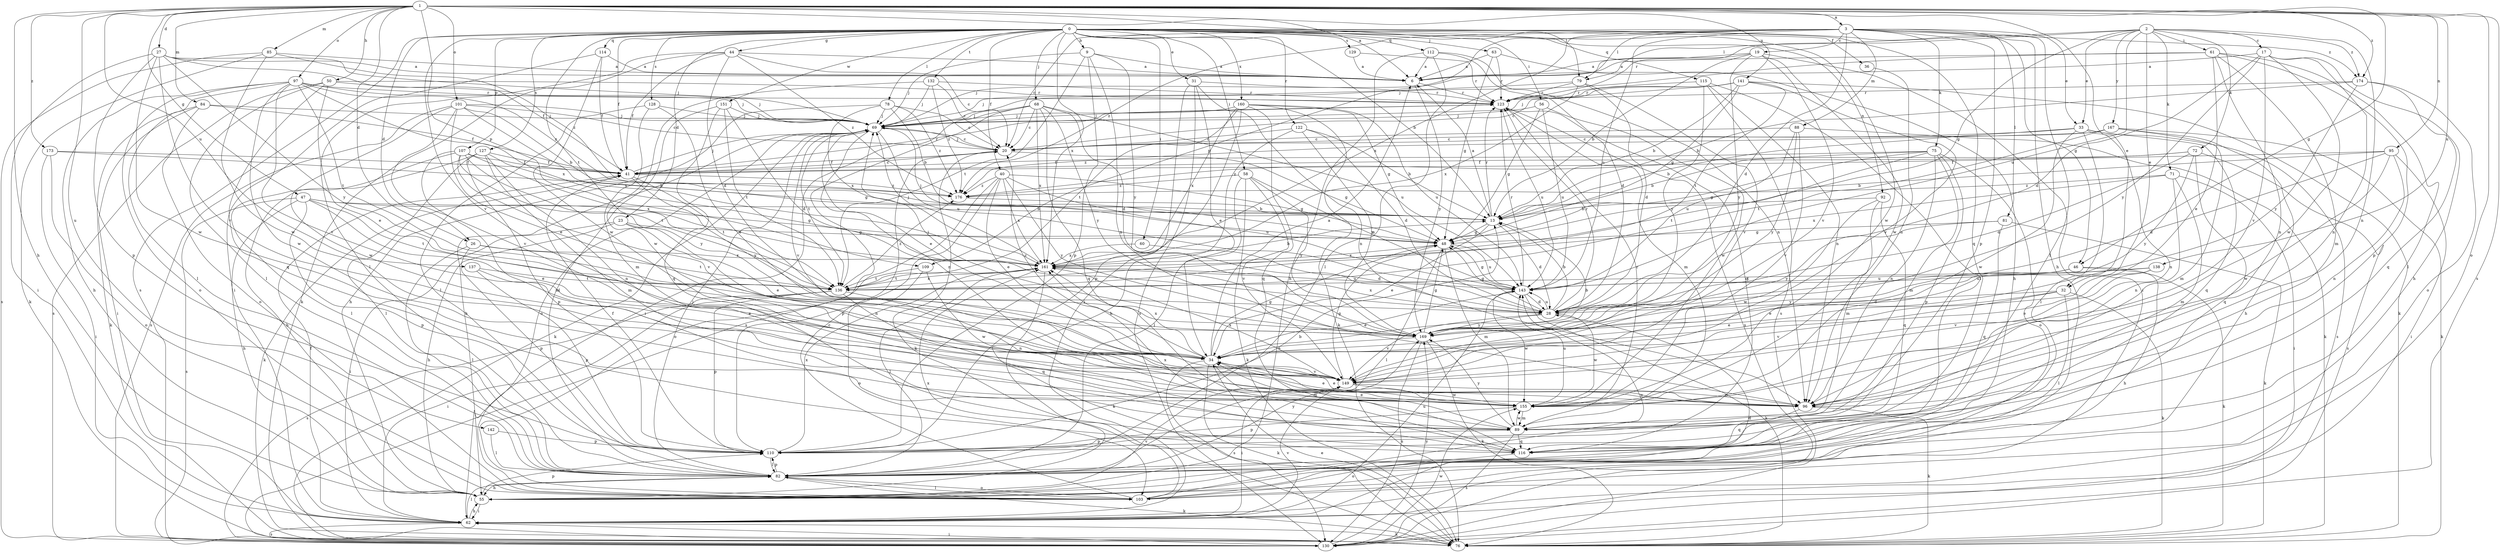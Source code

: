 strict digraph  {
0;
1;
2;
3;
6;
9;
13;
17;
19;
20;
23;
26;
27;
28;
31;
32;
33;
34;
36;
40;
41;
44;
46;
47;
48;
50;
55;
56;
58;
60;
61;
62;
63;
68;
69;
71;
72;
75;
76;
78;
79;
81;
82;
84;
85;
88;
89;
92;
95;
96;
97;
101;
103;
107;
109;
110;
112;
114;
115;
116;
122;
123;
127;
128;
129;
130;
132;
136;
137;
138;
141;
142;
143;
149;
151;
155;
160;
161;
167;
169;
173;
174;
176;
0 -> 9  [label=b];
0 -> 13  [label=b];
0 -> 23  [label=d];
0 -> 26  [label=d];
0 -> 31  [label=e];
0 -> 36  [label=f];
0 -> 40  [label=f];
0 -> 41  [label=f];
0 -> 44  [label=g];
0 -> 46  [label=g];
0 -> 56  [label=i];
0 -> 58  [label=i];
0 -> 60  [label=i];
0 -> 63  [label=j];
0 -> 68  [label=j];
0 -> 78  [label=l];
0 -> 92  [label=n];
0 -> 107  [label=p];
0 -> 112  [label=q];
0 -> 114  [label=q];
0 -> 115  [label=q];
0 -> 116  [label=q];
0 -> 122  [label=r];
0 -> 127  [label=s];
0 -> 128  [label=s];
0 -> 129  [label=s];
0 -> 130  [label=s];
0 -> 132  [label=t];
0 -> 136  [label=t];
0 -> 149  [label=v];
0 -> 151  [label=w];
0 -> 155  [label=w];
0 -> 160  [label=x];
0 -> 161  [label=x];
1 -> 3  [label=a];
1 -> 6  [label=a];
1 -> 26  [label=d];
1 -> 27  [label=d];
1 -> 32  [label=e];
1 -> 46  [label=g];
1 -> 47  [label=g];
1 -> 50  [label=h];
1 -> 55  [label=h];
1 -> 79  [label=l];
1 -> 84  [label=m];
1 -> 85  [label=m];
1 -> 95  [label=n];
1 -> 97  [label=o];
1 -> 101  [label=o];
1 -> 103  [label=o];
1 -> 109  [label=p];
1 -> 130  [label=s];
1 -> 137  [label=u];
1 -> 138  [label=u];
1 -> 141  [label=u];
1 -> 142  [label=u];
1 -> 173  [label=z];
1 -> 174  [label=z];
2 -> 17  [label=c];
2 -> 32  [label=e];
2 -> 33  [label=e];
2 -> 48  [label=g];
2 -> 61  [label=i];
2 -> 71  [label=k];
2 -> 72  [label=k];
2 -> 79  [label=l];
2 -> 96  [label=n];
2 -> 123  [label=r];
2 -> 143  [label=u];
2 -> 167  [label=y];
2 -> 174  [label=z];
3 -> 19  [label=c];
3 -> 20  [label=c];
3 -> 28  [label=d];
3 -> 33  [label=e];
3 -> 55  [label=h];
3 -> 75  [label=k];
3 -> 79  [label=l];
3 -> 81  [label=l];
3 -> 82  [label=l];
3 -> 88  [label=m];
3 -> 109  [label=p];
3 -> 110  [label=p];
3 -> 143  [label=u];
3 -> 161  [label=x];
3 -> 174  [label=z];
3 -> 176  [label=z];
6 -> 123  [label=r];
6 -> 169  [label=y];
9 -> 6  [label=a];
9 -> 69  [label=j];
9 -> 96  [label=n];
9 -> 110  [label=p];
9 -> 136  [label=t];
9 -> 169  [label=y];
13 -> 6  [label=a];
13 -> 28  [label=d];
13 -> 34  [label=e];
13 -> 48  [label=g];
13 -> 123  [label=r];
17 -> 6  [label=a];
17 -> 28  [label=d];
17 -> 55  [label=h];
17 -> 96  [label=n];
17 -> 149  [label=v];
17 -> 155  [label=w];
17 -> 169  [label=y];
19 -> 6  [label=a];
19 -> 13  [label=b];
19 -> 62  [label=i];
19 -> 69  [label=j];
19 -> 149  [label=v];
19 -> 155  [label=w];
19 -> 169  [label=y];
20 -> 41  [label=f];
20 -> 48  [label=g];
20 -> 69  [label=j];
20 -> 76  [label=k];
23 -> 34  [label=e];
23 -> 48  [label=g];
23 -> 55  [label=h];
23 -> 62  [label=i];
23 -> 96  [label=n];
26 -> 82  [label=l];
26 -> 110  [label=p];
26 -> 136  [label=t];
26 -> 161  [label=x];
27 -> 6  [label=a];
27 -> 41  [label=f];
27 -> 62  [label=i];
27 -> 69  [label=j];
27 -> 110  [label=p];
27 -> 149  [label=v];
27 -> 155  [label=w];
27 -> 169  [label=y];
28 -> 13  [label=b];
28 -> 48  [label=g];
28 -> 123  [label=r];
28 -> 143  [label=u];
28 -> 149  [label=v];
28 -> 155  [label=w];
28 -> 161  [label=x];
28 -> 169  [label=y];
31 -> 34  [label=e];
31 -> 62  [label=i];
31 -> 96  [label=n];
31 -> 123  [label=r];
31 -> 130  [label=s];
32 -> 28  [label=d];
32 -> 34  [label=e];
32 -> 76  [label=k];
32 -> 82  [label=l];
32 -> 149  [label=v];
33 -> 13  [label=b];
33 -> 20  [label=c];
33 -> 82  [label=l];
33 -> 96  [label=n];
33 -> 116  [label=q];
33 -> 130  [label=s];
33 -> 155  [label=w];
34 -> 6  [label=a];
34 -> 13  [label=b];
34 -> 20  [label=c];
34 -> 48  [label=g];
34 -> 76  [label=k];
34 -> 89  [label=m];
34 -> 130  [label=s];
34 -> 149  [label=v];
34 -> 161  [label=x];
36 -> 96  [label=n];
40 -> 34  [label=e];
40 -> 48  [label=g];
40 -> 103  [label=o];
40 -> 110  [label=p];
40 -> 143  [label=u];
40 -> 161  [label=x];
40 -> 169  [label=y];
40 -> 176  [label=z];
41 -> 20  [label=c];
41 -> 69  [label=j];
41 -> 76  [label=k];
41 -> 123  [label=r];
41 -> 136  [label=t];
41 -> 169  [label=y];
41 -> 176  [label=z];
44 -> 6  [label=a];
44 -> 20  [label=c];
44 -> 28  [label=d];
44 -> 41  [label=f];
44 -> 76  [label=k];
44 -> 82  [label=l];
44 -> 176  [label=z];
46 -> 34  [label=e];
46 -> 55  [label=h];
46 -> 76  [label=k];
46 -> 143  [label=u];
46 -> 169  [label=y];
47 -> 13  [label=b];
47 -> 34  [label=e];
47 -> 48  [label=g];
47 -> 55  [label=h];
47 -> 110  [label=p];
47 -> 130  [label=s];
47 -> 136  [label=t];
48 -> 69  [label=j];
48 -> 82  [label=l];
48 -> 89  [label=m];
48 -> 143  [label=u];
48 -> 161  [label=x];
50 -> 34  [label=e];
50 -> 69  [label=j];
50 -> 82  [label=l];
50 -> 116  [label=q];
50 -> 123  [label=r];
50 -> 130  [label=s];
55 -> 62  [label=i];
55 -> 110  [label=p];
55 -> 149  [label=v];
56 -> 48  [label=g];
56 -> 69  [label=j];
56 -> 143  [label=u];
56 -> 155  [label=w];
58 -> 76  [label=k];
58 -> 82  [label=l];
58 -> 143  [label=u];
58 -> 149  [label=v];
58 -> 169  [label=y];
58 -> 176  [label=z];
60 -> 28  [label=d];
60 -> 161  [label=x];
61 -> 6  [label=a];
61 -> 34  [label=e];
61 -> 69  [label=j];
61 -> 82  [label=l];
61 -> 89  [label=m];
61 -> 96  [label=n];
61 -> 110  [label=p];
62 -> 28  [label=d];
62 -> 41  [label=f];
62 -> 55  [label=h];
62 -> 76  [label=k];
62 -> 82  [label=l];
62 -> 130  [label=s];
62 -> 143  [label=u];
62 -> 149  [label=v];
63 -> 6  [label=a];
63 -> 48  [label=g];
63 -> 55  [label=h];
63 -> 123  [label=r];
68 -> 20  [label=c];
68 -> 28  [label=d];
68 -> 62  [label=i];
68 -> 69  [label=j];
68 -> 116  [label=q];
68 -> 130  [label=s];
68 -> 143  [label=u];
68 -> 161  [label=x];
68 -> 169  [label=y];
69 -> 20  [label=c];
69 -> 34  [label=e];
69 -> 55  [label=h];
69 -> 76  [label=k];
69 -> 96  [label=n];
69 -> 103  [label=o];
69 -> 136  [label=t];
69 -> 143  [label=u];
69 -> 149  [label=v];
71 -> 62  [label=i];
71 -> 89  [label=m];
71 -> 96  [label=n];
71 -> 161  [label=x];
71 -> 176  [label=z];
72 -> 28  [label=d];
72 -> 41  [label=f];
72 -> 116  [label=q];
72 -> 130  [label=s];
72 -> 169  [label=y];
72 -> 176  [label=z];
75 -> 13  [label=b];
75 -> 41  [label=f];
75 -> 48  [label=g];
75 -> 89  [label=m];
75 -> 96  [label=n];
75 -> 103  [label=o];
75 -> 110  [label=p];
75 -> 136  [label=t];
76 -> 34  [label=e];
78 -> 13  [label=b];
78 -> 20  [label=c];
78 -> 55  [label=h];
78 -> 69  [label=j];
78 -> 161  [label=x];
78 -> 176  [label=z];
79 -> 28  [label=d];
79 -> 69  [label=j];
79 -> 123  [label=r];
79 -> 149  [label=v];
79 -> 161  [label=x];
81 -> 48  [label=g];
81 -> 76  [label=k];
81 -> 116  [label=q];
81 -> 169  [label=y];
82 -> 55  [label=h];
82 -> 69  [label=j];
82 -> 76  [label=k];
82 -> 103  [label=o];
82 -> 110  [label=p];
82 -> 169  [label=y];
84 -> 41  [label=f];
84 -> 62  [label=i];
84 -> 69  [label=j];
84 -> 76  [label=k];
84 -> 103  [label=o];
85 -> 6  [label=a];
85 -> 76  [label=k];
85 -> 130  [label=s];
85 -> 155  [label=w];
85 -> 176  [label=z];
88 -> 20  [label=c];
88 -> 76  [label=k];
88 -> 143  [label=u];
88 -> 149  [label=v];
88 -> 169  [label=y];
89 -> 34  [label=e];
89 -> 110  [label=p];
89 -> 116  [label=q];
89 -> 123  [label=r];
89 -> 130  [label=s];
89 -> 155  [label=w];
89 -> 169  [label=y];
92 -> 13  [label=b];
92 -> 89  [label=m];
92 -> 116  [label=q];
92 -> 155  [label=w];
95 -> 13  [label=b];
95 -> 28  [label=d];
95 -> 41  [label=f];
95 -> 62  [label=i];
95 -> 96  [label=n];
95 -> 155  [label=w];
96 -> 34  [label=e];
96 -> 76  [label=k];
96 -> 116  [label=q];
97 -> 55  [label=h];
97 -> 69  [label=j];
97 -> 82  [label=l];
97 -> 103  [label=o];
97 -> 123  [label=r];
97 -> 136  [label=t];
97 -> 149  [label=v];
97 -> 155  [label=w];
97 -> 161  [label=x];
97 -> 176  [label=z];
101 -> 13  [label=b];
101 -> 20  [label=c];
101 -> 34  [label=e];
101 -> 69  [label=j];
101 -> 130  [label=s];
101 -> 149  [label=v];
101 -> 155  [label=w];
101 -> 161  [label=x];
103 -> 20  [label=c];
103 -> 82  [label=l];
103 -> 143  [label=u];
103 -> 161  [label=x];
107 -> 41  [label=f];
107 -> 82  [label=l];
107 -> 89  [label=m];
107 -> 136  [label=t];
107 -> 149  [label=v];
107 -> 161  [label=x];
107 -> 169  [label=y];
109 -> 103  [label=o];
109 -> 136  [label=t];
109 -> 155  [label=w];
110 -> 13  [label=b];
110 -> 41  [label=f];
110 -> 82  [label=l];
110 -> 161  [label=x];
112 -> 6  [label=a];
112 -> 28  [label=d];
112 -> 55  [label=h];
112 -> 82  [label=l];
112 -> 96  [label=n];
114 -> 6  [label=a];
114 -> 41  [label=f];
114 -> 62  [label=i];
114 -> 155  [label=w];
115 -> 82  [label=l];
115 -> 96  [label=n];
115 -> 123  [label=r];
115 -> 130  [label=s];
115 -> 169  [label=y];
116 -> 103  [label=o];
116 -> 161  [label=x];
122 -> 13  [label=b];
122 -> 20  [label=c];
122 -> 28  [label=d];
122 -> 55  [label=h];
122 -> 169  [label=y];
123 -> 69  [label=j];
123 -> 89  [label=m];
123 -> 116  [label=q];
123 -> 130  [label=s];
123 -> 143  [label=u];
127 -> 41  [label=f];
127 -> 48  [label=g];
127 -> 55  [label=h];
127 -> 82  [label=l];
127 -> 89  [label=m];
127 -> 96  [label=n];
127 -> 110  [label=p];
128 -> 34  [label=e];
128 -> 69  [label=j];
128 -> 82  [label=l];
128 -> 89  [label=m];
129 -> 6  [label=a];
129 -> 123  [label=r];
130 -> 62  [label=i];
130 -> 155  [label=w];
130 -> 169  [label=y];
132 -> 20  [label=c];
132 -> 69  [label=j];
132 -> 123  [label=r];
132 -> 155  [label=w];
132 -> 176  [label=z];
136 -> 62  [label=i];
136 -> 96  [label=n];
136 -> 110  [label=p];
136 -> 116  [label=q];
136 -> 130  [label=s];
136 -> 161  [label=x];
136 -> 176  [label=z];
137 -> 34  [label=e];
137 -> 110  [label=p];
137 -> 136  [label=t];
138 -> 34  [label=e];
138 -> 136  [label=t];
138 -> 143  [label=u];
138 -> 149  [label=v];
141 -> 13  [label=b];
141 -> 20  [label=c];
141 -> 48  [label=g];
141 -> 69  [label=j];
141 -> 76  [label=k];
141 -> 123  [label=r];
141 -> 136  [label=t];
141 -> 149  [label=v];
142 -> 82  [label=l];
142 -> 110  [label=p];
143 -> 28  [label=d];
143 -> 34  [label=e];
143 -> 48  [label=g];
143 -> 76  [label=k];
143 -> 123  [label=r];
143 -> 155  [label=w];
149 -> 48  [label=g];
149 -> 62  [label=i];
149 -> 96  [label=n];
149 -> 155  [label=w];
149 -> 161  [label=x];
151 -> 28  [label=d];
151 -> 69  [label=j];
151 -> 82  [label=l];
151 -> 116  [label=q];
151 -> 136  [label=t];
155 -> 34  [label=e];
155 -> 89  [label=m];
155 -> 110  [label=p];
155 -> 143  [label=u];
160 -> 48  [label=g];
160 -> 69  [label=j];
160 -> 76  [label=k];
160 -> 110  [label=p];
160 -> 116  [label=q];
160 -> 136  [label=t];
160 -> 143  [label=u];
160 -> 161  [label=x];
161 -> 13  [label=b];
161 -> 69  [label=j];
161 -> 76  [label=k];
161 -> 82  [label=l];
161 -> 136  [label=t];
161 -> 143  [label=u];
167 -> 20  [label=c];
167 -> 55  [label=h];
167 -> 76  [label=k];
167 -> 89  [label=m];
167 -> 136  [label=t];
167 -> 176  [label=z];
169 -> 34  [label=e];
169 -> 48  [label=g];
169 -> 69  [label=j];
169 -> 76  [label=k];
169 -> 130  [label=s];
173 -> 13  [label=b];
173 -> 41  [label=f];
173 -> 62  [label=i];
173 -> 103  [label=o];
174 -> 13  [label=b];
174 -> 103  [label=o];
174 -> 116  [label=q];
174 -> 123  [label=r];
174 -> 169  [label=y];
176 -> 13  [label=b];
}
